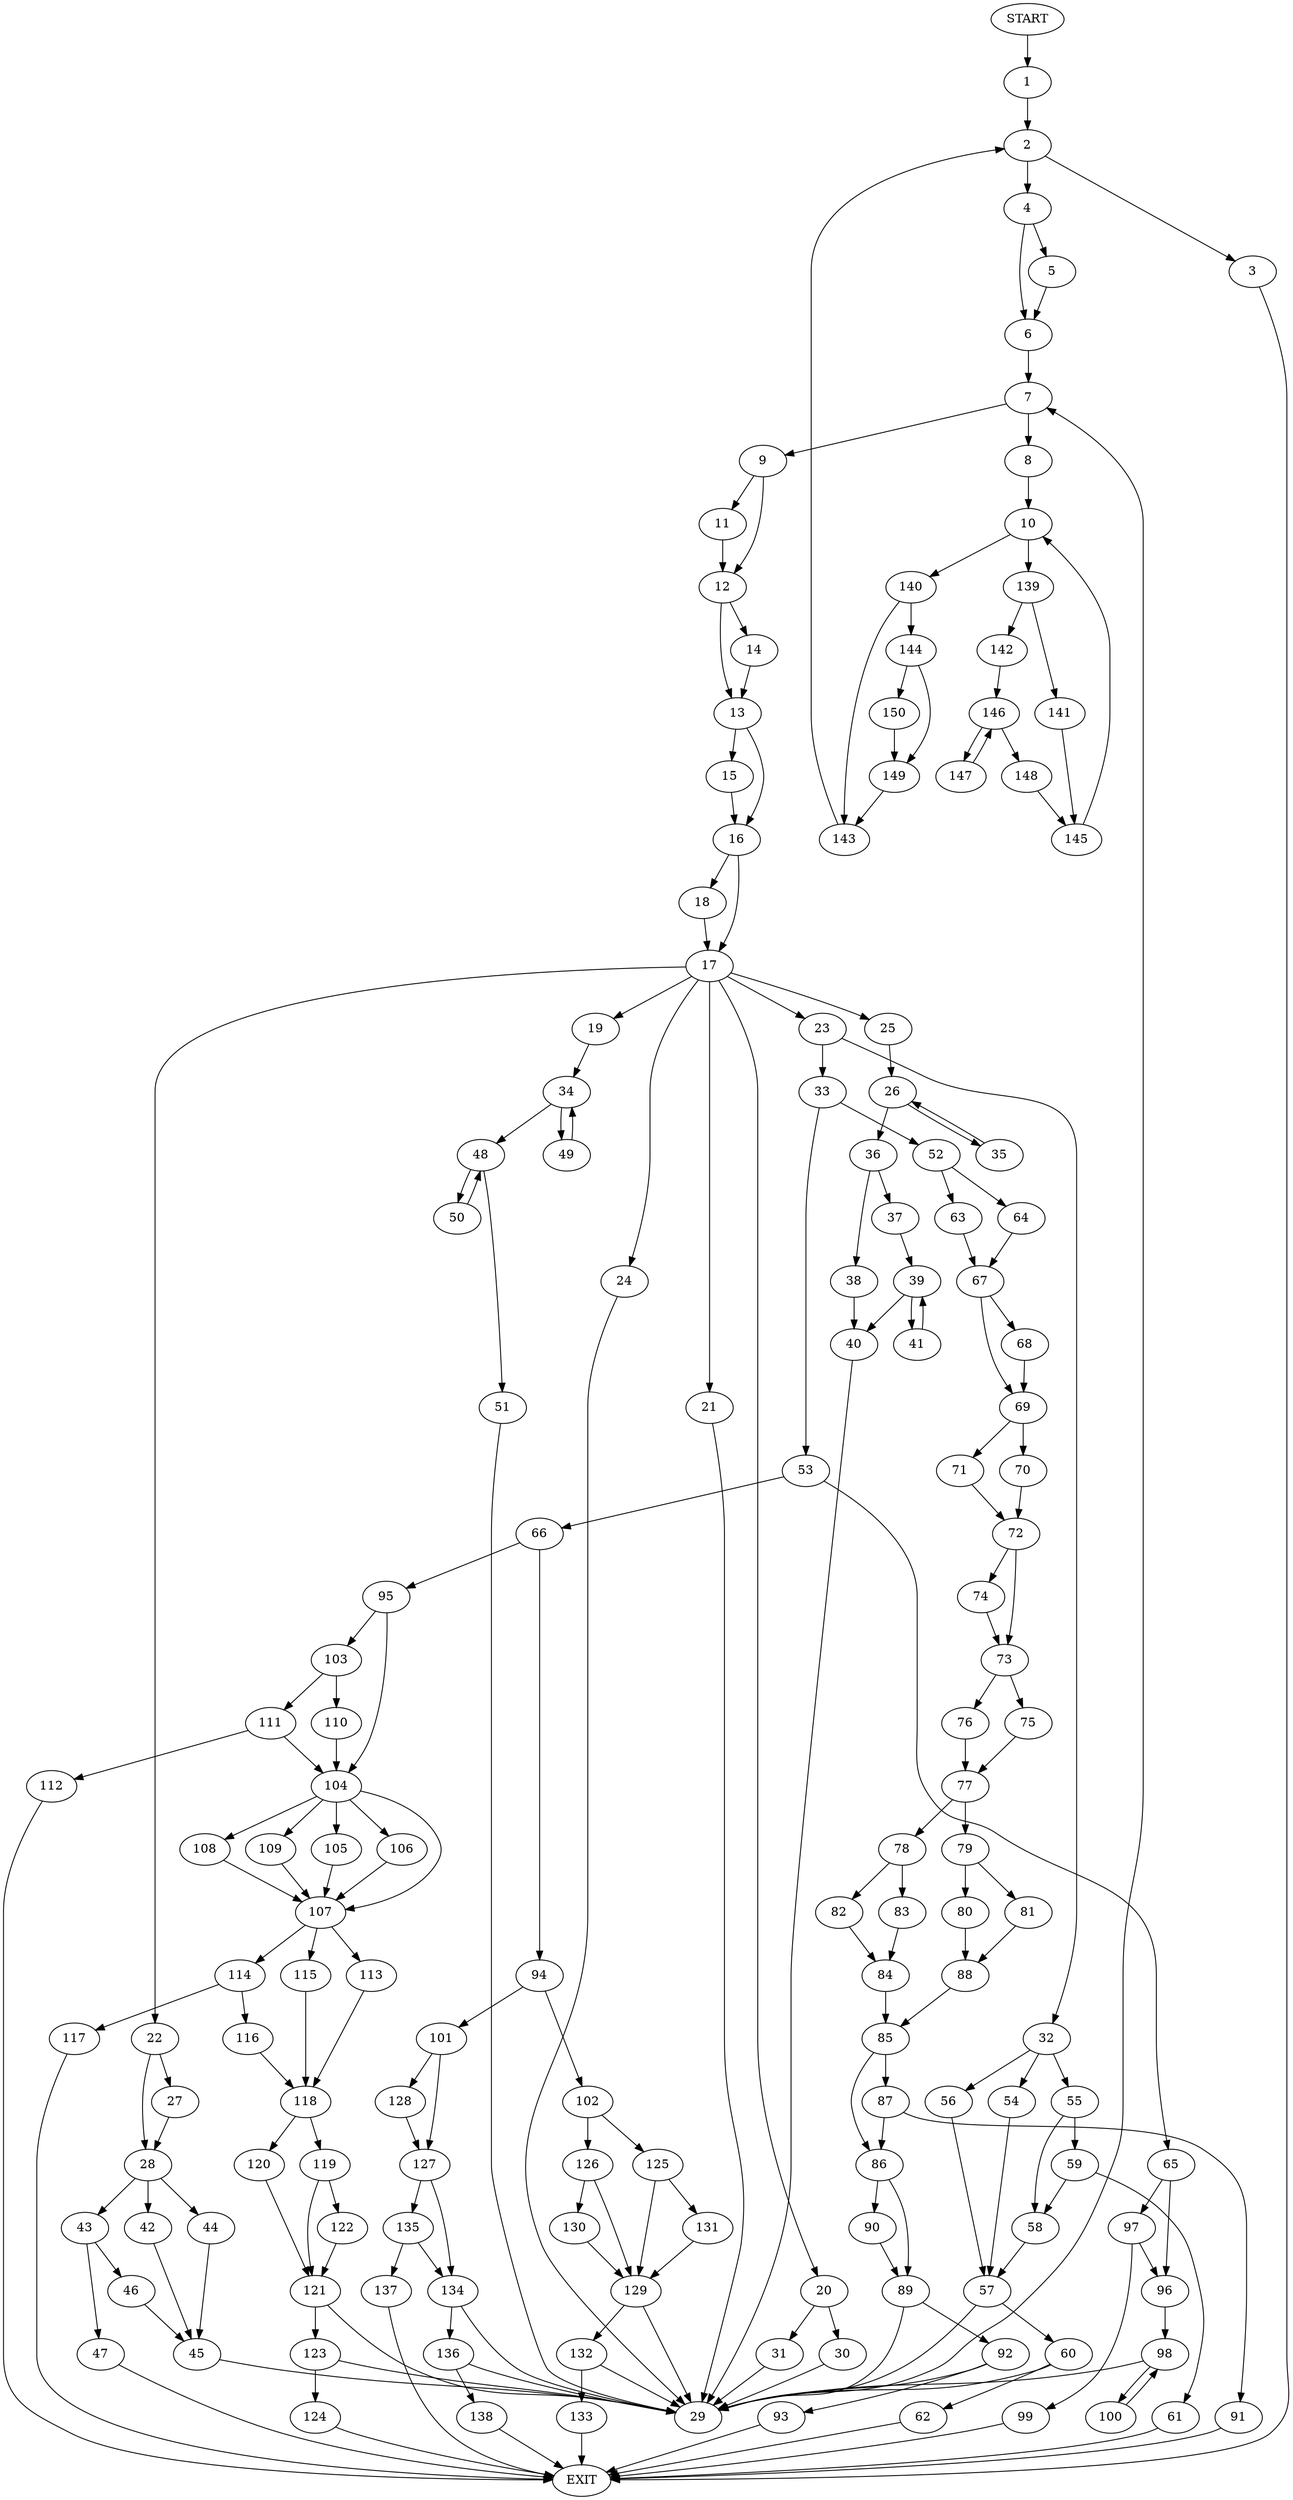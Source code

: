 digraph {
0 [label="START"]
151 [label="EXIT"]
0 -> 1
1 -> 2
2 -> 3
2 -> 4
3 -> 151
4 -> 5
4 -> 6
6 -> 7
5 -> 6
7 -> 8
7 -> 9
8 -> 10
9 -> 11
9 -> 12
12 -> 13
12 -> 14
11 -> 12
14 -> 13
13 -> 15
13 -> 16
15 -> 16
16 -> 17
16 -> 18
17 -> 19
17 -> 20
17 -> 21
17 -> 22
17 -> 23
17 -> 24
17 -> 25
18 -> 17
25 -> 26
22 -> 27
22 -> 28
24 -> 29
20 -> 30
20 -> 31
23 -> 32
23 -> 33
19 -> 34
21 -> 29
26 -> 35
26 -> 36
36 -> 37
36 -> 38
35 -> 26
37 -> 39
38 -> 40
40 -> 29
39 -> 41
39 -> 40
41 -> 39
29 -> 7
31 -> 29
30 -> 29
27 -> 28
28 -> 42
28 -> 43
28 -> 44
44 -> 45
42 -> 45
43 -> 46
43 -> 47
45 -> 29
47 -> 151
46 -> 45
34 -> 48
34 -> 49
49 -> 34
48 -> 50
48 -> 51
50 -> 48
51 -> 29
33 -> 52
33 -> 53
32 -> 54
32 -> 55
32 -> 56
56 -> 57
54 -> 57
55 -> 58
55 -> 59
57 -> 60
57 -> 29
58 -> 57
59 -> 58
59 -> 61
61 -> 151
60 -> 62
60 -> 29
62 -> 151
52 -> 63
52 -> 64
53 -> 65
53 -> 66
64 -> 67
63 -> 67
67 -> 68
67 -> 69
68 -> 69
69 -> 70
69 -> 71
71 -> 72
70 -> 72
72 -> 73
72 -> 74
74 -> 73
73 -> 75
73 -> 76
76 -> 77
75 -> 77
77 -> 78
77 -> 79
79 -> 80
79 -> 81
78 -> 82
78 -> 83
83 -> 84
82 -> 84
84 -> 85
85 -> 86
85 -> 87
81 -> 88
80 -> 88
88 -> 85
86 -> 89
86 -> 90
87 -> 86
87 -> 91
91 -> 151
90 -> 89
89 -> 92
89 -> 29
92 -> 93
92 -> 29
93 -> 151
66 -> 94
66 -> 95
65 -> 96
65 -> 97
96 -> 98
97 -> 96
97 -> 99
99 -> 151
98 -> 100
98 -> 29
100 -> 98
94 -> 101
94 -> 102
95 -> 103
95 -> 104
104 -> 105
104 -> 106
104 -> 107
104 -> 108
104 -> 109
103 -> 110
103 -> 111
110 -> 104
111 -> 112
111 -> 104
112 -> 151
108 -> 107
107 -> 113
107 -> 114
107 -> 115
109 -> 107
105 -> 107
106 -> 107
114 -> 116
114 -> 117
113 -> 118
115 -> 118
118 -> 119
118 -> 120
116 -> 118
117 -> 151
120 -> 121
119 -> 122
119 -> 121
121 -> 123
121 -> 29
122 -> 121
123 -> 124
123 -> 29
124 -> 151
102 -> 125
102 -> 126
101 -> 127
101 -> 128
126 -> 129
126 -> 130
125 -> 129
125 -> 131
130 -> 129
129 -> 132
129 -> 29
131 -> 129
132 -> 133
132 -> 29
133 -> 151
127 -> 134
127 -> 135
128 -> 127
134 -> 136
134 -> 29
135 -> 134
135 -> 137
137 -> 151
136 -> 138
136 -> 29
138 -> 151
10 -> 139
10 -> 140
139 -> 141
139 -> 142
140 -> 143
140 -> 144
141 -> 145
142 -> 146
146 -> 147
146 -> 148
147 -> 146
148 -> 145
145 -> 10
144 -> 149
144 -> 150
143 -> 2
149 -> 143
150 -> 149
}
